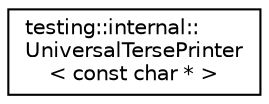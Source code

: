 digraph "Graphical Class Hierarchy"
{
 // INTERACTIVE_SVG=YES
 // LATEX_PDF_SIZE
  edge [fontname="Helvetica",fontsize="10",labelfontname="Helvetica",labelfontsize="10"];
  node [fontname="Helvetica",fontsize="10",shape=record];
  rankdir="LR";
  Node0 [label="testing::internal::\lUniversalTersePrinter\l\< const char * \>",height=0.2,width=0.4,color="black", fillcolor="white", style="filled",URL="$d3/ded/classtesting_1_1internal_1_1_universal_terse_printer_3_01const_01char_01_5_01_4.html",tooltip=" "];
}
